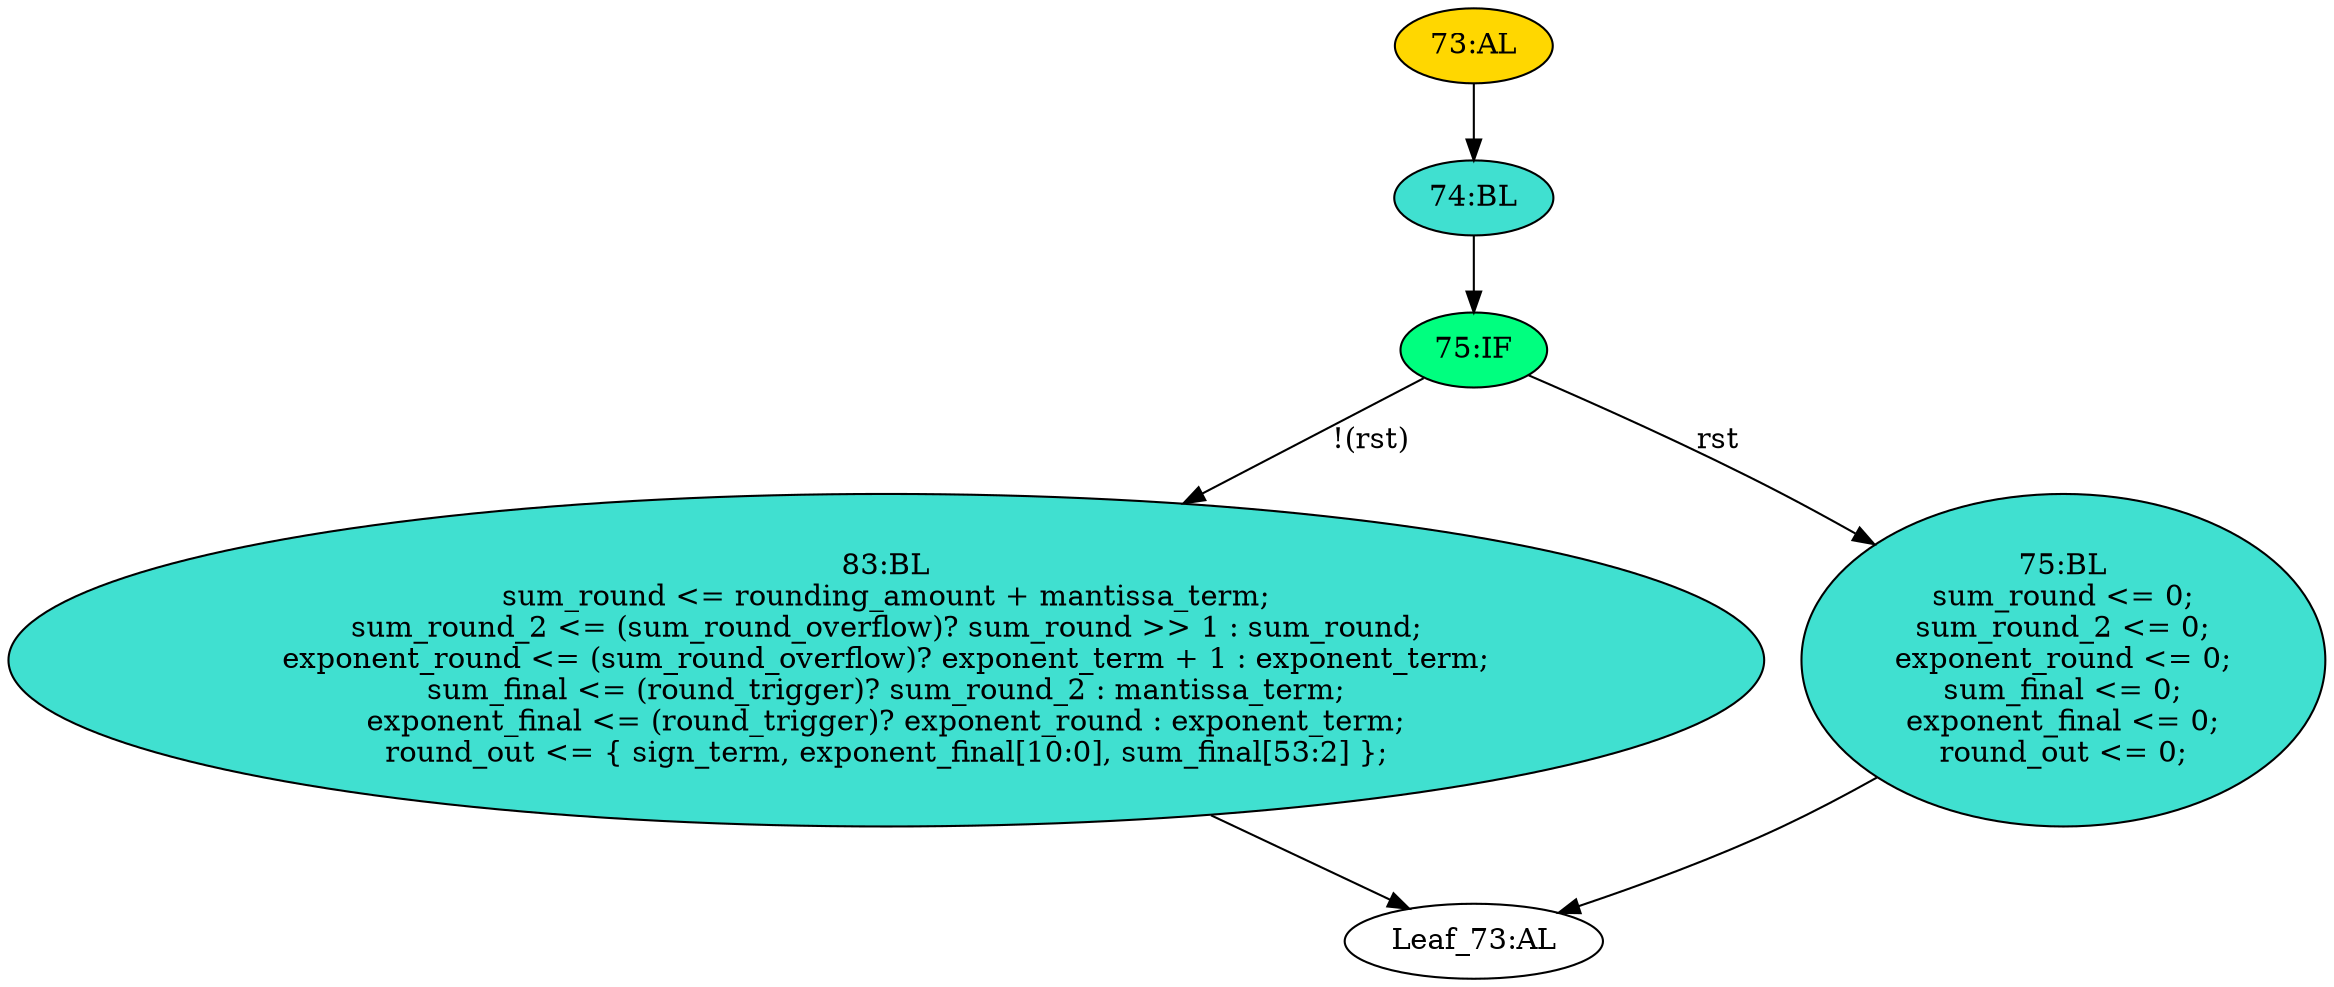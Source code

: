 strict digraph "" {
	node [label="\N"];
	"83:BL"	 [ast="<pyverilog.vparser.ast.Block object at 0x7f0fff3aed90>",
		fillcolor=turquoise,
		label="83:BL
sum_round <= rounding_amount + mantissa_term;
sum_round_2 <= (sum_round_overflow)? sum_round >> 1 : sum_round;
exponent_round <= (\
sum_round_overflow)? exponent_term + 1 : exponent_term;
sum_final <= (round_trigger)? sum_round_2 : mantissa_term;
exponent_final <= (\
round_trigger)? exponent_round : exponent_term;
round_out <= { sign_term, exponent_final[10:0], sum_final[53:2] };",
		statements="[<pyverilog.vparser.ast.NonblockingSubstitution object at 0x7f0fff3d2b50>, <pyverilog.vparser.ast.NonblockingSubstitution object \
at 0x7f0fff3d2dd0>, <pyverilog.vparser.ast.NonblockingSubstitution object at 0x7f0fff3ae0d0>, <pyverilog.vparser.ast.NonblockingSubstitution \
object at 0x7f0fff3ae450>, <pyverilog.vparser.ast.NonblockingSubstitution object at 0x7f0fff3ae6d0>, <pyverilog.vparser.ast.NonblockingSubstitution \
object at 0x7f0fff3ae9d0>]",
		style=filled,
		typ=Block];
	"Leaf_73:AL"	 [def_var="['sum_final', 'exponent_round', 'sum_round_2', 'round_out', 'sum_round', 'exponent_final']",
		label="Leaf_73:AL"];
	"83:BL" -> "Leaf_73:AL"	 [cond="[]",
		lineno=None];
	"74:BL"	 [ast="<pyverilog.vparser.ast.Block object at 0x7f0ffffdcad0>",
		fillcolor=turquoise,
		label="74:BL",
		statements="[]",
		style=filled,
		typ=Block];
	"75:IF"	 [ast="<pyverilog.vparser.ast.IfStatement object at 0x7f0fff3aedd0>",
		fillcolor=springgreen,
		label="75:IF",
		statements="[]",
		style=filled,
		typ=IfStatement];
	"74:BL" -> "75:IF"	 [cond="[]",
		lineno=None];
	"75:IF" -> "83:BL"	 [cond="['rst']",
		label="!(rst)",
		lineno=75];
	"75:BL"	 [ast="<pyverilog.vparser.ast.Block object at 0x7f0fff3aee90>",
		fillcolor=turquoise,
		label="75:BL
sum_round <= 0;
sum_round_2 <= 0;
exponent_round <= 0;
sum_final <= 0;
exponent_final <= 0;
round_out <= 0;",
		statements="[<pyverilog.vparser.ast.NonblockingSubstitution object at 0x7f0fff3aeed0>, <pyverilog.vparser.ast.NonblockingSubstitution object \
at 0x7f0fff3bd050>, <pyverilog.vparser.ast.NonblockingSubstitution object at 0x7f0fff3bd190>, <pyverilog.vparser.ast.NonblockingSubstitution \
object at 0x7f0fff3bd310>, <pyverilog.vparser.ast.NonblockingSubstitution object at 0x7f0fff3bd450>, <pyverilog.vparser.ast.NonblockingSubstitution \
object at 0x7f0fff8c8e10>]",
		style=filled,
		typ=Block];
	"75:IF" -> "75:BL"	 [cond="['rst']",
		label=rst,
		lineno=75];
	"73:AL"	 [ast="<pyverilog.vparser.ast.Always object at 0x7f0fff3bd6d0>",
		clk_sens=True,
		fillcolor=gold,
		label="73:AL",
		sens="['clk']",
		statements="[]",
		style=filled,
		typ=Always,
		use_var="['exponent_term', 'sum_final', 'exponent_round', 'sum_round_2', 'mantissa_term', 'rounding_amount', 'rst', 'sign_term', 'round_trigger', '\
sum_round', 'exponent_final', 'sum_round_overflow']"];
	"73:AL" -> "74:BL"	 [cond="[]",
		lineno=None];
	"75:BL" -> "Leaf_73:AL"	 [cond="[]",
		lineno=None];
}
